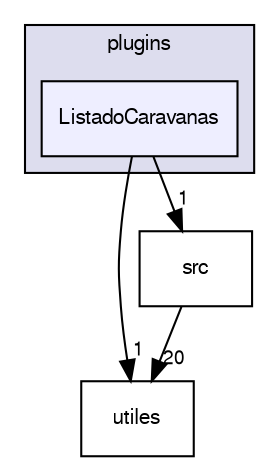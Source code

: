 digraph G {
  compound=true
  node [ fontsize=10, fontname="FreeSans"];
  edge [ labelfontsize=9, labelfontname="FreeSans"];
  subgraph clusterdir_c7ad3b19fc52213b778d16b64cd09e4a {
    graph [ bgcolor="#ddddee", pencolor="black", label="plugins" fontname="FreeSans", fontsize=10, URL="dir_c7ad3b19fc52213b778d16b64cd09e4a.html"]
  dir_7a673239d28bdb23c586c11fbfb90b5e [shape=box, label="ListadoCaravanas", style="filled", fillcolor="#eeeeff", pencolor="black", URL="dir_7a673239d28bdb23c586c11fbfb90b5e.html"];
  }
  dir_96dd5dfec6529fa71a74b9d6ee5ac519 [shape=box label="utiles" URL="dir_96dd5dfec6529fa71a74b9d6ee5ac519.html"];
  dir_a6a96f4101e30ef9cb693fc53f8c1212 [shape=box label="src" URL="dir_a6a96f4101e30ef9cb693fc53f8c1212.html"];
  dir_7a673239d28bdb23c586c11fbfb90b5e->dir_96dd5dfec6529fa71a74b9d6ee5ac519 [headlabel="1", labeldistance=1.5 headhref="dir_000007_000004.html"];
  dir_7a673239d28bdb23c586c11fbfb90b5e->dir_a6a96f4101e30ef9cb693fc53f8c1212 [headlabel="1", labeldistance=1.5 headhref="dir_000007_000016.html"];
  dir_a6a96f4101e30ef9cb693fc53f8c1212->dir_96dd5dfec6529fa71a74b9d6ee5ac519 [headlabel="20", labeldistance=1.5 headhref="dir_000016_000004.html"];
}
